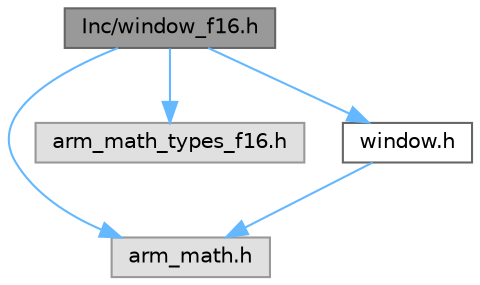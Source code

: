 digraph "Inc/window_f16.h"
{
 // LATEX_PDF_SIZE
  bgcolor="transparent";
  edge [fontname=Helvetica,fontsize=10,labelfontname=Helvetica,labelfontsize=10];
  node [fontname=Helvetica,fontsize=10,shape=box,height=0.2,width=0.4];
  Node1 [id="Node000001",label="Inc/window_f16.h",height=0.2,width=0.4,color="gray40", fillcolor="grey60", style="filled", fontcolor="black",tooltip="Header for window_f16.c module."];
  Node1 -> Node2 [id="edge1_Node000001_Node000002",color="steelblue1",style="solid",tooltip=" "];
  Node2 [id="Node000002",label="arm_math.h",height=0.2,width=0.4,color="grey60", fillcolor="#E0E0E0", style="filled",tooltip=" "];
  Node1 -> Node3 [id="edge2_Node000001_Node000003",color="steelblue1",style="solid",tooltip=" "];
  Node3 [id="Node000003",label="arm_math_types_f16.h",height=0.2,width=0.4,color="grey60", fillcolor="#E0E0E0", style="filled",tooltip=" "];
  Node1 -> Node4 [id="edge3_Node000001_Node000004",color="steelblue1",style="solid",tooltip=" "];
  Node4 [id="Node000004",label="window.h",height=0.2,width=0.4,color="grey40", fillcolor="white", style="filled",URL="$window_8h.html",tooltip="Header for window.c module."];
  Node4 -> Node2 [id="edge4_Node000004_Node000002",color="steelblue1",style="solid",tooltip=" "];
}
